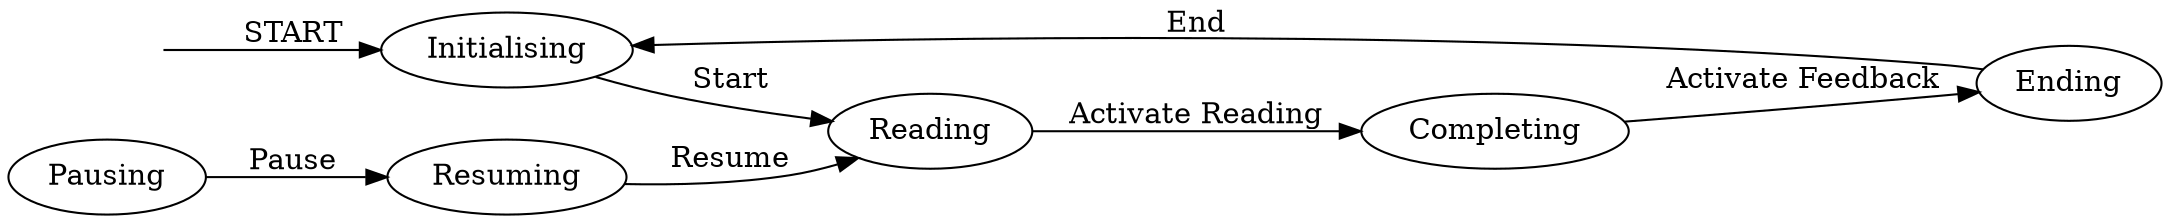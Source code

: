 digraph {
    graph [rankdir=LR]

    0 [label="", shape=plaintext]
    0 -> 1 [label="START"]

    1 [label="Initialising"]
    2 [label="Resuming"]
    3 [label="Reading"]
    4 [label="Pausing"]
    5 [label="Completing"]
    6 [label="Ending"]

    1 -> 3 [label="Start"]
    2 -> 3 [label="Resume"]
    3 -> 5 [label="Activate Reading"]
    4 -> 2 [label="Pause"]
    5 -> 6 [label="Activate Feedback"]
    6 -> 1 [label="End"]
}